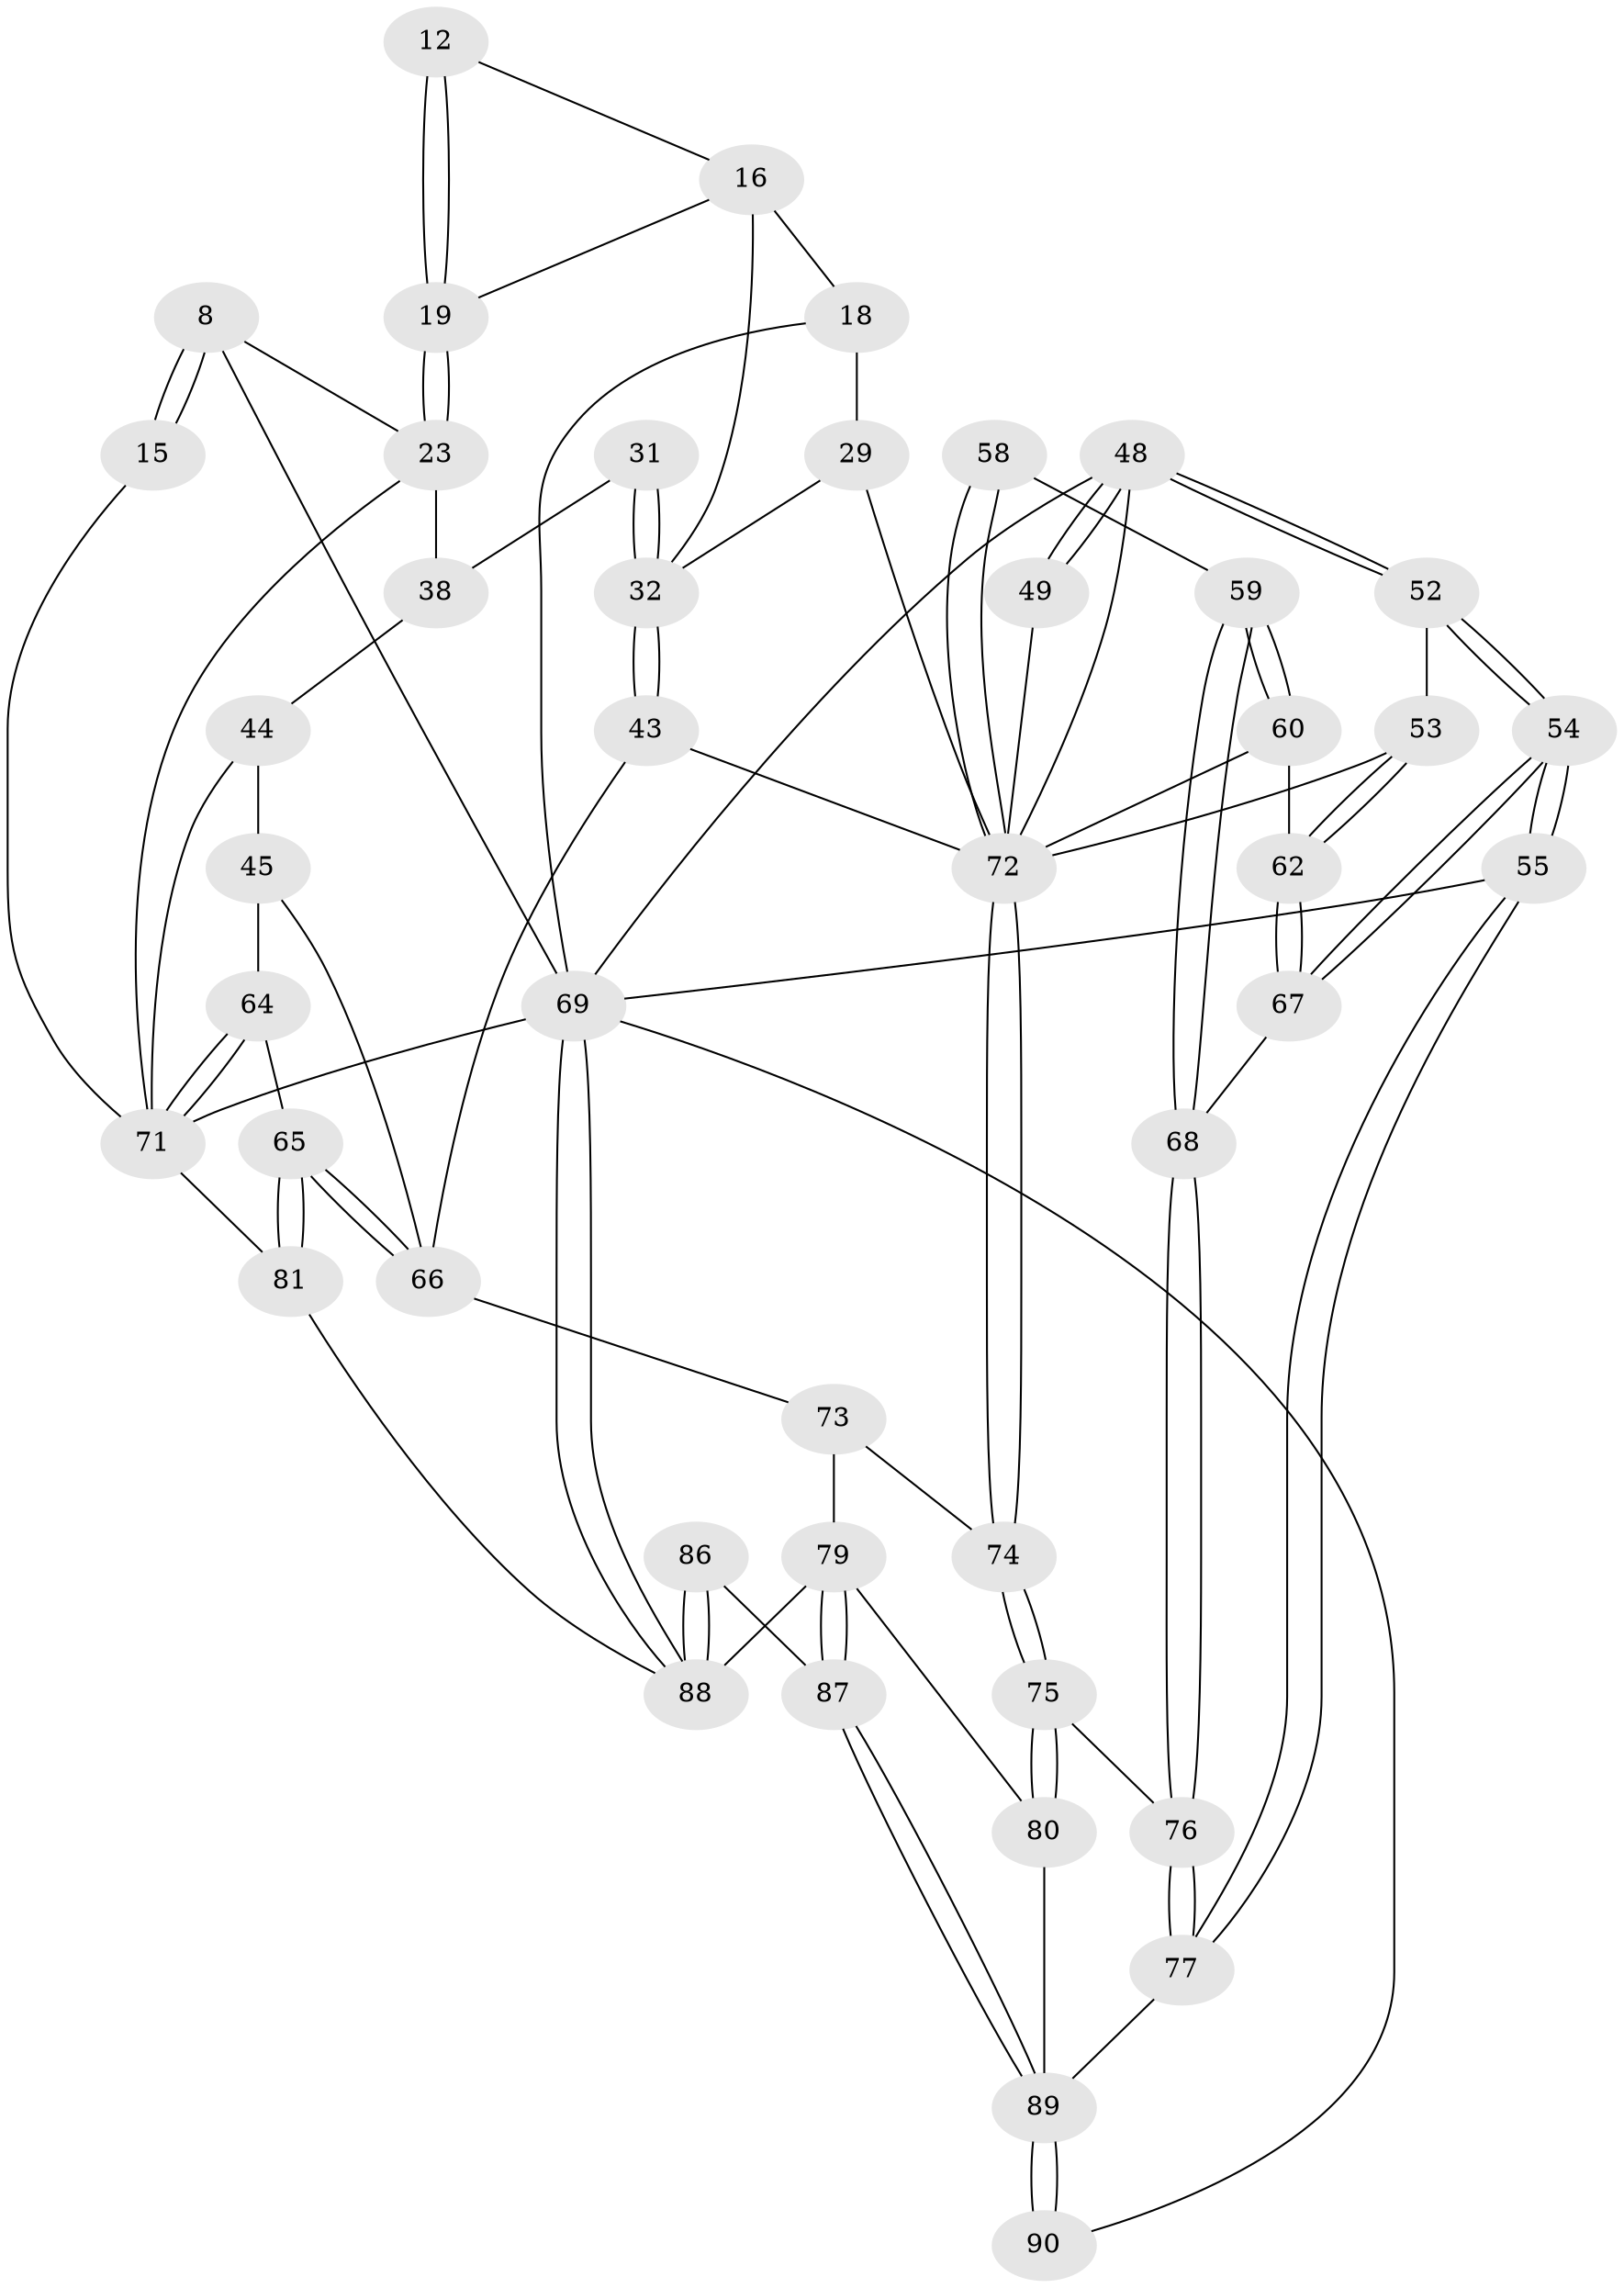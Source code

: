 // original degree distribution, {3: 0.022222222222222223, 6: 0.2111111111111111, 4: 0.23333333333333334, 5: 0.5333333333333333}
// Generated by graph-tools (version 1.1) at 2025/02/03/09/25 05:02:07]
// undirected, 45 vertices, 103 edges
graph export_dot {
graph [start="1"]
  node [color=gray90,style=filled];
  8 [pos="+0.9711736995491342+0.06476716705107048",super="+1+2"];
  12 [pos="+0.7186419608829243+0.18283675419214973"];
  15 [pos="+1+0"];
  16 [pos="+0.5056044766703175+0.11812323663487778",super="+14"];
  18 [pos="+0.31027724994849987+0.17042535529579234",super="+5+17"];
  19 [pos="+0.7310870635323953+0.1906741576967545",super="+10+11"];
  23 [pos="+0.7574628524187645+0.21968486637530088",super="+22"];
  29 [pos="+0.4352468018625135+0.35374403889408745"];
  31 [pos="+0.5920471285439811+0.3847158284461581"];
  32 [pos="+0.591327409803524+0.3853479569383651",super="+28+26"];
  38 [pos="+0.7737076100722168+0.35909381649301025",super="+30"];
  43 [pos="+0.618498896147498+0.4776330255395599"];
  44 [pos="+0.8893505137201523+0.4024188882435127",super="+40"];
  45 [pos="+0.8483200894779304+0.44744640840690203",super="+41"];
  48 [pos="+0+0.12756915222869378",super="+37+36+35"];
  49 [pos="+0.18810667600877568+0.33969906359270613"];
  52 [pos="+0+0.34056340194755375"];
  53 [pos="+0.15690012772466477+0.386135535588955"];
  54 [pos="+0+0.6827797867713048"];
  55 [pos="+0+0.8794796009112302"];
  58 [pos="+0.38241609414154504+0.5625475793639154"];
  59 [pos="+0.3375571023953039+0.569065779580011"];
  60 [pos="+0.30660713666587125+0.4881198726083296"];
  62 [pos="+0.13505973962473936+0.486991272283865"];
  64 [pos="+0.8858550171860664+0.6538896296580292",super="+63"];
  65 [pos="+0.8066846055591744+0.67543271961978"];
  66 [pos="+0.7070138856003805+0.5929321544584188",super="+42"];
  67 [pos="+0.11744011811727485+0.5307208904865317"];
  68 [pos="+0.2754157466548356+0.6236469575930934"];
  69 [pos="+1+1",super="+56+20"];
  71 [pos="+1+0.6688956917174942",super="+70+46+47"];
  72 [pos="+0.4899678826143579+0.6709067994018629",super="+61+57"];
  73 [pos="+0.538602674775285+0.6979273566558502"];
  74 [pos="+0.4918254627956338+0.6776526204645683"];
  75 [pos="+0.4237115936314239+0.7380040266081641"];
  76 [pos="+0.2757342507643471+0.6918685810722768"];
  77 [pos="+0.18716345558327643+0.8279434742032248"];
  79 [pos="+0.5630702484135836+0.866377531068746",super="+78"];
  80 [pos="+0.4219809671892486+0.8540328991149378"];
  81 [pos="+0.7587820740726329+0.7783510241653002"];
  86 [pos="+0.6470391949531877+1"];
  87 [pos="+0.49560709130470254+1"];
  88 [pos="+0.86012617629896+1",super="+82+83"];
  89 [pos="+0.4505331317608945+1",super="+84+85"];
  90 [pos="+0.2927582847753031+1"];
  8 -- 15 [weight=2];
  8 -- 15;
  8 -- 69 [weight=2];
  8 -- 23;
  12 -- 19 [weight=2];
  12 -- 19;
  12 -- 16;
  15 -- 71;
  16 -- 32 [weight=2];
  16 -- 18 [weight=2];
  16 -- 19;
  18 -- 69 [weight=2];
  18 -- 29;
  19 -- 23 [weight=2];
  19 -- 23;
  23 -- 38 [weight=2];
  23 -- 71;
  29 -- 32;
  29 -- 72;
  31 -- 32 [weight=2];
  31 -- 32;
  31 -- 38;
  32 -- 43;
  32 -- 43;
  38 -- 44;
  43 -- 72;
  43 -- 66;
  44 -- 45 [weight=2];
  44 -- 71 [weight=2];
  45 -- 64;
  45 -- 66;
  48 -- 49 [weight=2];
  48 -- 49;
  48 -- 52;
  48 -- 52;
  48 -- 69 [weight=2];
  48 -- 72;
  49 -- 72;
  52 -- 53;
  52 -- 54;
  52 -- 54;
  53 -- 62;
  53 -- 62;
  53 -- 72;
  54 -- 55;
  54 -- 55;
  54 -- 67;
  54 -- 67;
  55 -- 77;
  55 -- 77;
  55 -- 69;
  58 -- 59;
  58 -- 72 [weight=2];
  58 -- 72;
  59 -- 60;
  59 -- 60;
  59 -- 68;
  59 -- 68;
  60 -- 62;
  60 -- 72;
  62 -- 67;
  62 -- 67;
  64 -- 65;
  64 -- 71 [weight=2];
  64 -- 71;
  65 -- 66;
  65 -- 66;
  65 -- 81;
  65 -- 81;
  66 -- 73;
  67 -- 68;
  68 -- 76;
  68 -- 76;
  69 -- 88;
  69 -- 88;
  69 -- 90;
  69 -- 71;
  71 -- 81;
  72 -- 74;
  72 -- 74;
  73 -- 74;
  73 -- 79;
  74 -- 75;
  74 -- 75;
  75 -- 76;
  75 -- 80;
  75 -- 80;
  76 -- 77;
  76 -- 77;
  77 -- 89;
  79 -- 80;
  79 -- 87;
  79 -- 87;
  79 -- 88;
  80 -- 89;
  81 -- 88;
  86 -- 87;
  86 -- 88 [weight=2];
  86 -- 88;
  87 -- 89;
  87 -- 89;
  89 -- 90 [weight=2];
  89 -- 90;
}
